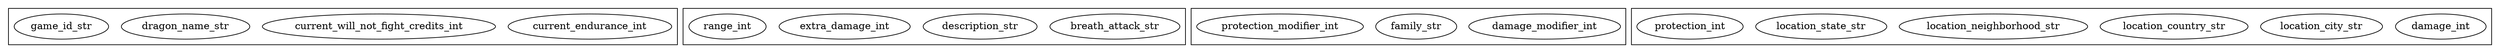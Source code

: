 digraph G {

subgraph cluster_current_power {
        "current_endurance_int"
        "current_will_not_fight_credits_int"
        "dragon_name_str"
        "game_id_str"
}

subgraph cluster_bonus_attack {
        "breath_attack_str"
        "description_str"
        "extra_damage_int"
        "range_int"
}

subgraph cluster_family {
        "breath_attack_str"
        "damage_modifier_int"
        "description_str"
        "family_str"
        "protection_modifier_int"
}

subgraph cluster_stats {
        "damage_int"
        "description_str"
        "dragon_name_str"
        "family_str"
        "location_city_str"
        "location_country_str"
        "location_neighborhood_str"
        "location_state_str"
        "protection_int"
}

}
